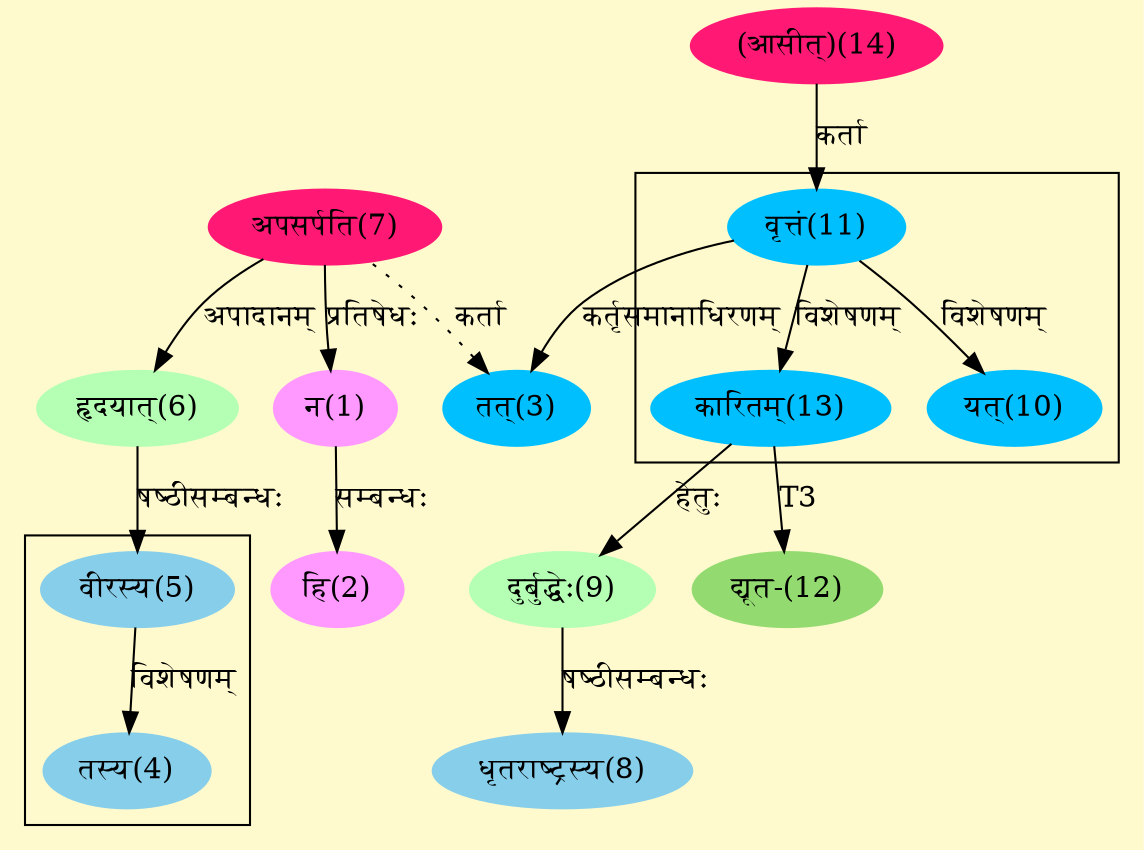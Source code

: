digraph G{
rankdir=BT;
 compound=true;
 bgcolor="lemonchiffon1";

subgraph cluster_1{
Node4 [style=filled, color="#87CEEB" label = "तस्य(4)"]
Node5 [style=filled, color="#87CEEB" label = "वीरस्य(5)"]

}

subgraph cluster_2{
Node10 [style=filled, color="#00BFFF" label = "यत्(10)"]
Node11 [style=filled, color="#00BFFF" label = "वृत्तं(11)"]
Node13 [style=filled, color="#00BFFF" label = "कारितम्(13)"]

}
Node1 [style=filled, color="#FF99FF" label = "न(1)"]
Node7 [style=filled, color="#FF1975" label = "अपसर्पति(7)"]
Node2 [style=filled, color="#FF99FF" label = "हि(2)"]
Node3 [style=filled, color="#00BFFF" label = "तत्(3)"]
Node11 [style=filled, color="#00BFFF" label = "वृत्तं(11)"]
Node5 [style=filled, color="#87CEEB" label = "वीरस्य(5)"]
Node6 [style=filled, color="#B4FFB4" label = "हृदयात्(6)"]
Node8 [style=filled, color="#87CEEB" label = "धृतराष्ट्रस्य(8)"]
Node9 [style=filled, color="#B4FFB4" label = "दुर्बुद्धेः(9)"]
Node13 [style=filled, color="#00BFFF" label = "कारितम्(13)"]
Node14 [style=filled, color="#FF1975" label = "(आसीत्)(14)"]
Node12 [style=filled, color="#93DB70" label = "द्यूत-(12)"]
/* Start of Relations section */

Node1 -> Node7 [  label="प्रतिषेधः"  dir="back" ]
Node2 -> Node1 [  label="सम्बन्धः"  dir="back" ]
Node3 -> Node11 [  label="कर्तृसमानाधिरणम्"  dir="back" ]
Node3 -> Node7 [ style=dotted label=" कर्ता"  dir="back" ]
Node4 -> Node5 [  label="विशेषणम्"  dir="back" ]
Node5 -> Node6 [  label="षष्ठीसम्बन्धः"  dir="back" ]
Node6 -> Node7 [  label="अपादानम्"  dir="back" ]
Node8 -> Node9 [  label="षष्ठीसम्बन्धः"  dir="back" ]
Node9 -> Node13 [  label="हेतुः"  dir="back" ]
Node10 -> Node11 [  label="विशेषणम्"  dir="back" ]
Node11 -> Node14 [  label="कर्ता"  dir="back" ]
Node12 -> Node13 [  label="T3"  dir="back" ]
Node13 -> Node11 [  label="विशेषणम्"  dir="back" ]
}
